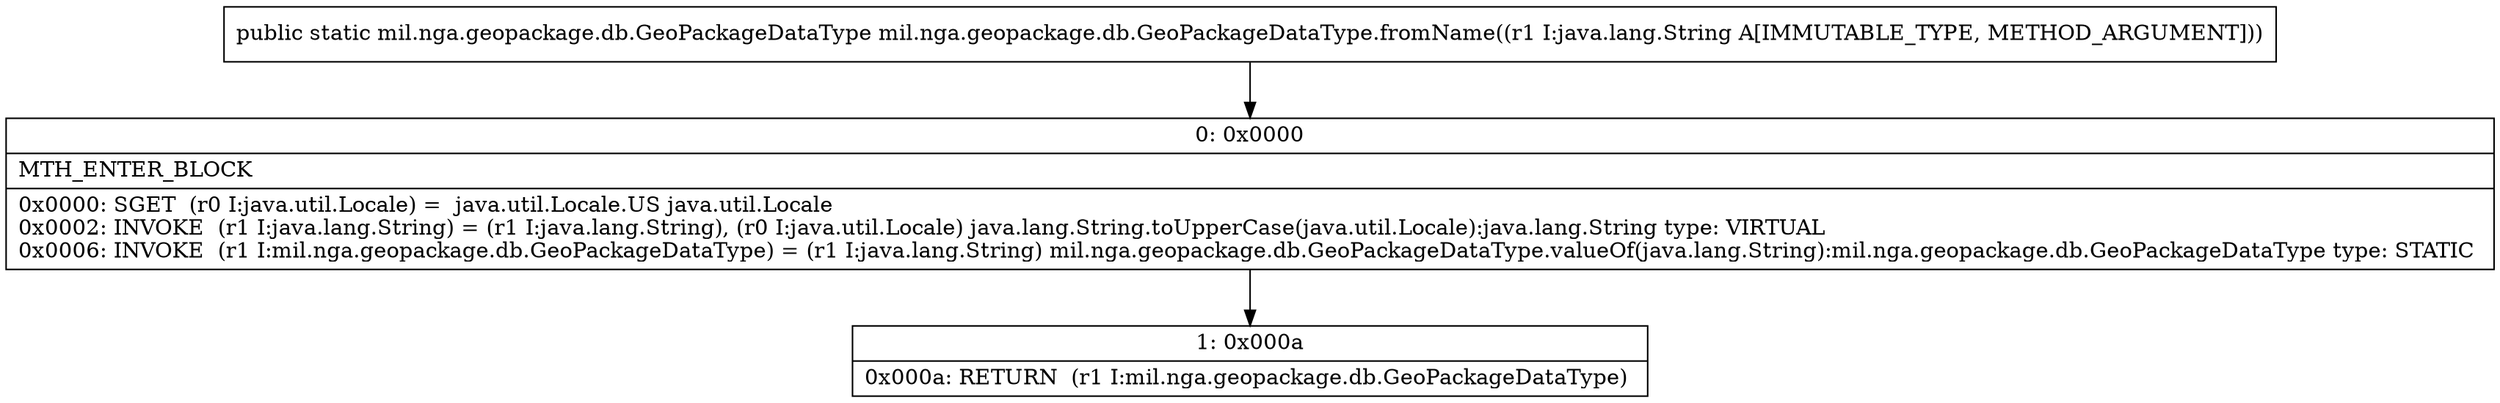 digraph "CFG formil.nga.geopackage.db.GeoPackageDataType.fromName(Ljava\/lang\/String;)Lmil\/nga\/geopackage\/db\/GeoPackageDataType;" {
Node_0 [shape=record,label="{0\:\ 0x0000|MTH_ENTER_BLOCK\l|0x0000: SGET  (r0 I:java.util.Locale) =  java.util.Locale.US java.util.Locale \l0x0002: INVOKE  (r1 I:java.lang.String) = (r1 I:java.lang.String), (r0 I:java.util.Locale) java.lang.String.toUpperCase(java.util.Locale):java.lang.String type: VIRTUAL \l0x0006: INVOKE  (r1 I:mil.nga.geopackage.db.GeoPackageDataType) = (r1 I:java.lang.String) mil.nga.geopackage.db.GeoPackageDataType.valueOf(java.lang.String):mil.nga.geopackage.db.GeoPackageDataType type: STATIC \l}"];
Node_1 [shape=record,label="{1\:\ 0x000a|0x000a: RETURN  (r1 I:mil.nga.geopackage.db.GeoPackageDataType) \l}"];
MethodNode[shape=record,label="{public static mil.nga.geopackage.db.GeoPackageDataType mil.nga.geopackage.db.GeoPackageDataType.fromName((r1 I:java.lang.String A[IMMUTABLE_TYPE, METHOD_ARGUMENT])) }"];
MethodNode -> Node_0;
Node_0 -> Node_1;
}

